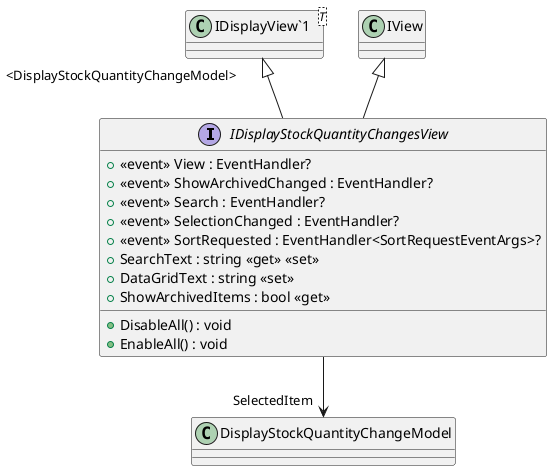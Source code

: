@startuml
interface IDisplayStockQuantityChangesView {
    +  <<event>> View : EventHandler? 
    +  <<event>> ShowArchivedChanged : EventHandler? 
    +  <<event>> Search : EventHandler? 
    +  <<event>> SelectionChanged : EventHandler? 
    +  <<event>> SortRequested : EventHandler<SortRequestEventArgs>? 
    + SearchText : string <<get>> <<set>>
    + DataGridText : string <<set>>
    + ShowArchivedItems : bool <<get>>
    + DisableAll() : void
    + EnableAll() : void
}
class "IDisplayView`1"<T> {
}
"IDisplayView`1" "<DisplayStockQuantityChangeModel>" <|-- IDisplayStockQuantityChangesView
IView <|-- IDisplayStockQuantityChangesView
IDisplayStockQuantityChangesView --> "SelectedItem" DisplayStockQuantityChangeModel
@enduml
